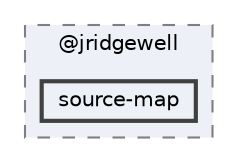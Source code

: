 digraph "pkiclassroomrescheduler/src/main/frontend/node_modules/@jridgewell/source-map"
{
 // LATEX_PDF_SIZE
  bgcolor="transparent";
  edge [fontname=Helvetica,fontsize=10,labelfontname=Helvetica,labelfontsize=10];
  node [fontname=Helvetica,fontsize=10,shape=box,height=0.2,width=0.4];
  compound=true
  subgraph clusterdir_f70693803f4b14680b0221a72085aae5 {
    graph [ bgcolor="#edf0f7", pencolor="grey50", label="@jridgewell", fontname=Helvetica,fontsize=10 style="filled,dashed", URL="dir_f70693803f4b14680b0221a72085aae5.html",tooltip=""]
  dir_366b1176f742b37fd17010c9a5a7429a [label="source-map", fillcolor="#edf0f7", color="grey25", style="filled,bold", URL="dir_366b1176f742b37fd17010c9a5a7429a.html",tooltip=""];
  }
}
